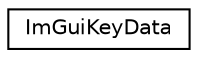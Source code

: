 digraph "Graphical Class Hierarchy"
{
 // LATEX_PDF_SIZE
  edge [fontname="Helvetica",fontsize="10",labelfontname="Helvetica",labelfontsize="10"];
  node [fontname="Helvetica",fontsize="10",shape=record];
  rankdir="LR";
  Node0 [label="ImGuiKeyData",height=0.2,width=0.4,color="black", fillcolor="white", style="filled",URL="$struct_im_gui_key_data.html",tooltip=" "];
}
